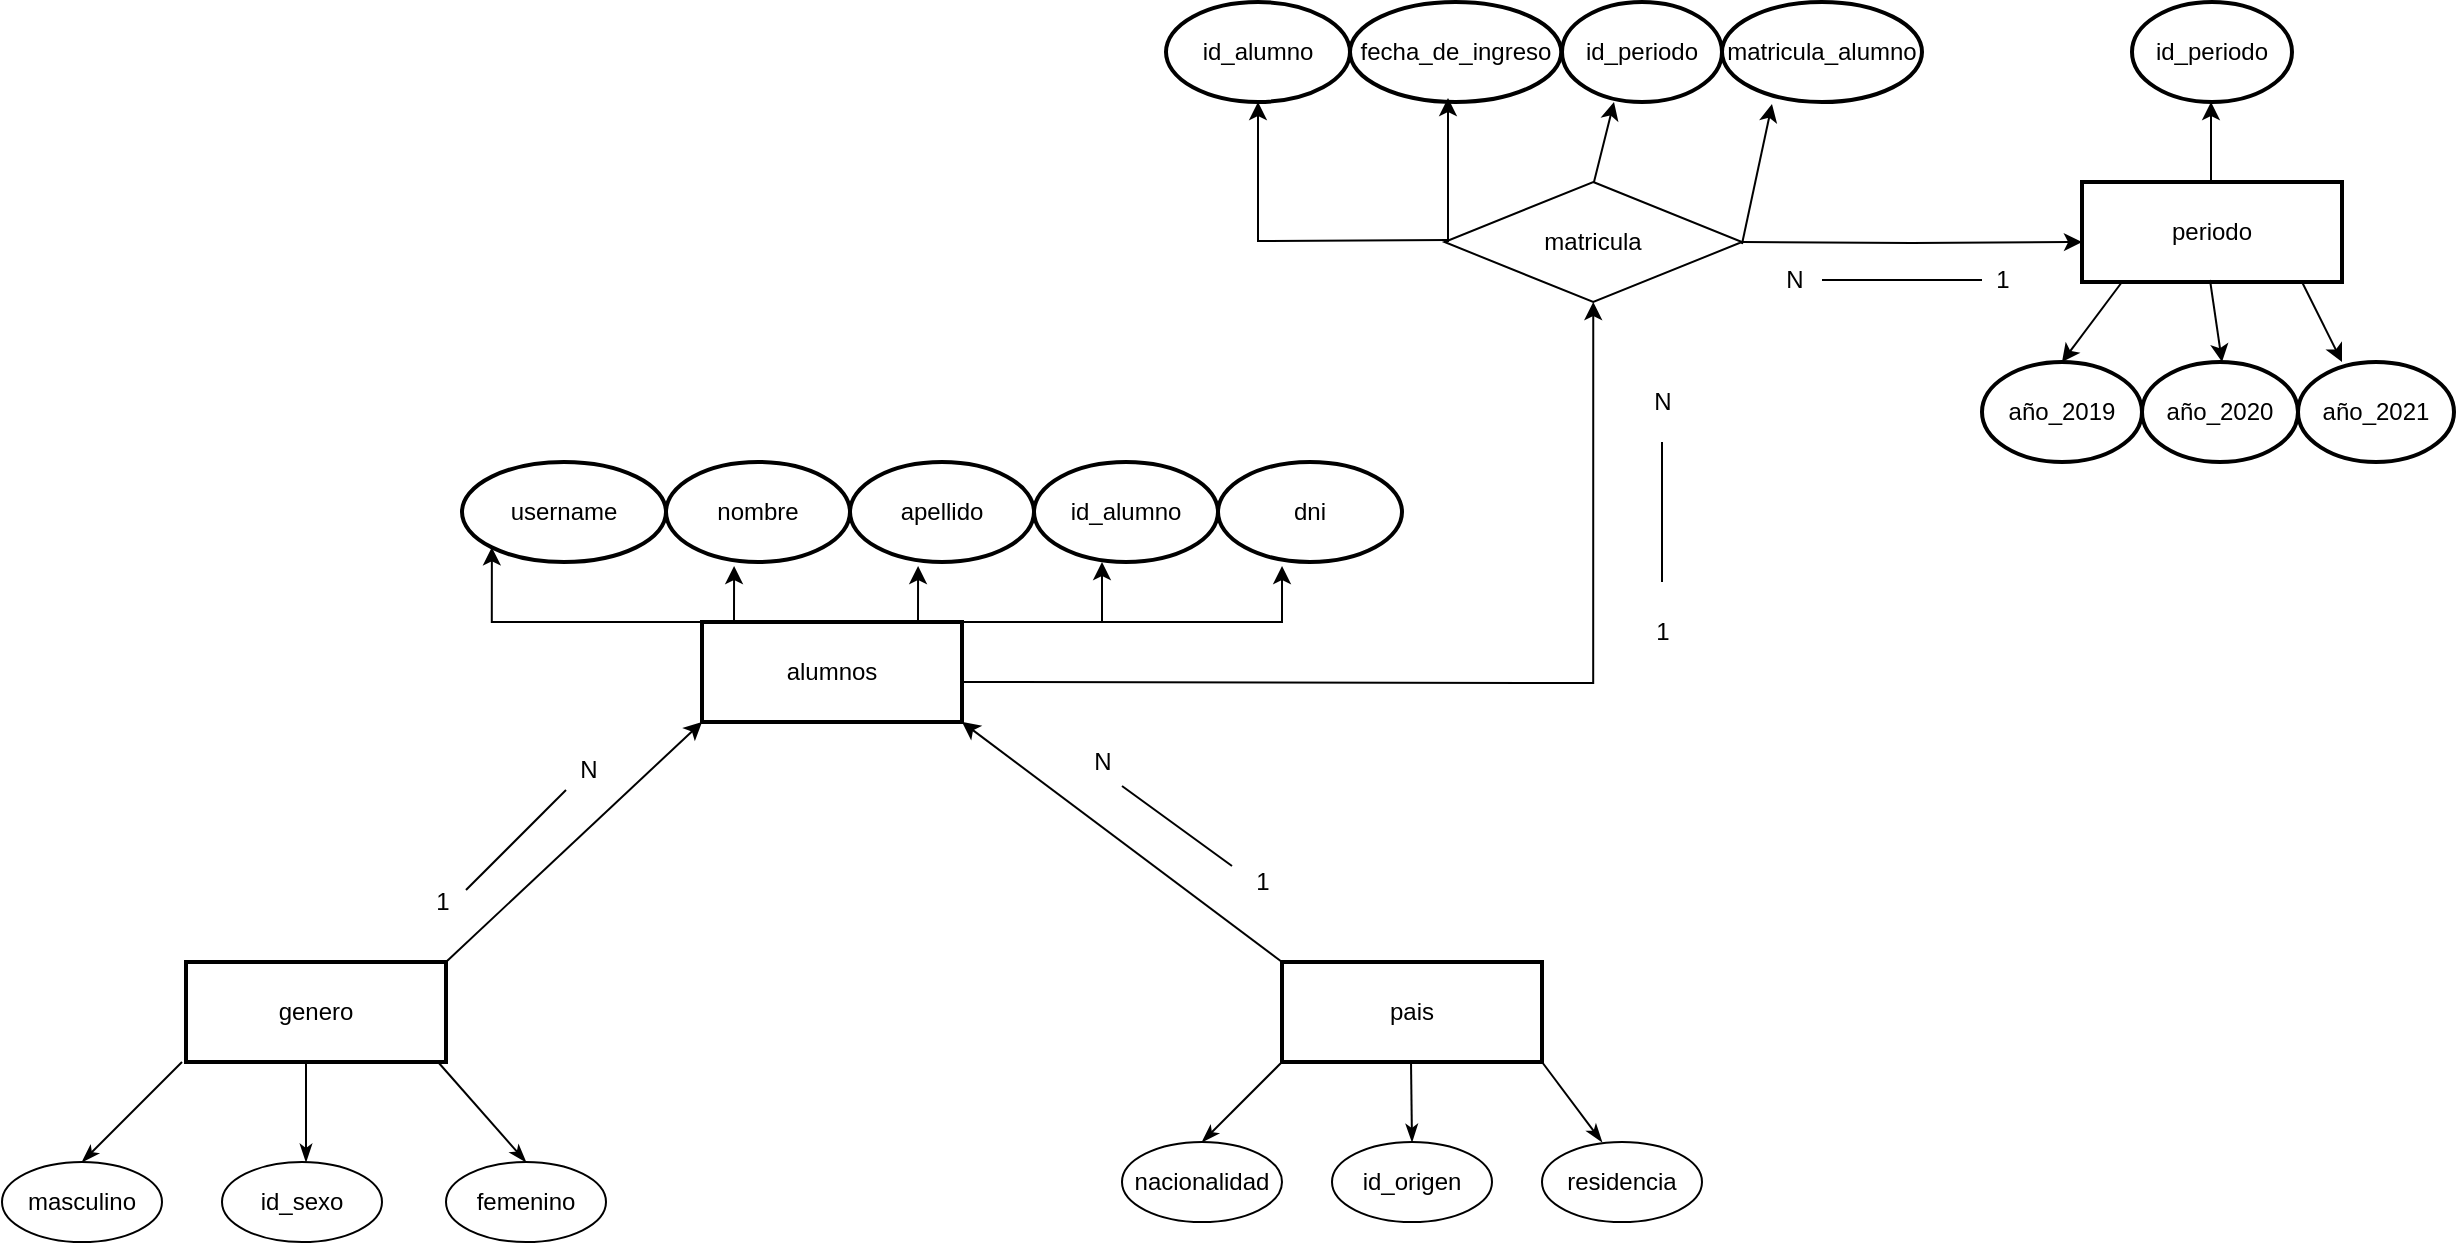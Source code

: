 <mxfile version="20.5.1" type="github">
  <diagram id="R2lEEEUBdFMjLlhIrx00" name="Page-1">
    <mxGraphModel dx="2282" dy="3282" grid="1" gridSize="10" guides="1" tooltips="1" connect="1" arrows="1" fold="1" page="1" pageScale="1" pageWidth="1100" pageHeight="850" background="#ffffff" math="0" shadow="0" extFonts="Permanent Marker^https://fonts.googleapis.com/css?family=Permanent+Marker">
      <root>
        <mxCell id="0" />
        <mxCell id="1" parent="0" />
        <mxCell id="P7RZuyyVcovGChBNpJfx-28" style="edgeStyle=orthogonalEdgeStyle;rounded=0;orthogonalLoop=1;jettySize=auto;html=1;entryX=1;entryY=0.5;entryDx=0;entryDy=0;startArrow=classic;startFill=1;exitX=-0.031;exitY=0.64;exitDx=0;exitDy=0;exitPerimeter=0;endArrow=none;endFill=0;" parent="1" target="rtn4qF55fu9jI-2fw3Xw-27" edge="1">
          <mxGeometry relative="1" as="geometry">
            <mxPoint x="810.0" y="-2220" as="sourcePoint" />
            <mxPoint x="616.03" y="-2260" as="targetPoint" />
            <Array as="points" />
          </mxGeometry>
        </mxCell>
        <mxCell id="P7RZuyyVcovGChBNpJfx-30" style="edgeStyle=orthogonalEdgeStyle;rounded=0;orthogonalLoop=1;jettySize=auto;html=1;exitX=0.5;exitY=0;exitDx=0;exitDy=0;entryX=0.5;entryY=1;entryDx=0;entryDy=0;" parent="1" target="P7RZuyyVcovGChBNpJfx-31" edge="1">
          <mxGeometry relative="1" as="geometry">
            <mxPoint x="493" y="-2221" as="sourcePoint" />
            <mxPoint x="493" y="-2261" as="targetPoint" />
          </mxGeometry>
        </mxCell>
        <mxCell id="P7RZuyyVcovGChBNpJfx-31" value="id_alumno" style="ellipse;whiteSpace=wrap;html=1;strokeWidth=2;" parent="1" vertex="1">
          <mxGeometry x="352" y="-2340" width="92" height="50" as="geometry" />
        </mxCell>
        <mxCell id="P7RZuyyVcovGChBNpJfx-40" style="edgeStyle=orthogonalEdgeStyle;rounded=0;orthogonalLoop=1;jettySize=auto;html=1;exitX=0;exitY=0;exitDx=0;exitDy=0;entryX=0;entryY=1;entryDx=0;entryDy=0;" parent="1" source="P7RZuyyVcovGChBNpJfx-33" target="P7RZuyyVcovGChBNpJfx-34" edge="1">
          <mxGeometry relative="1" as="geometry">
            <mxPoint x="10" y="-2050" as="targetPoint" />
            <Array as="points">
              <mxPoint x="15" y="-2030" />
            </Array>
          </mxGeometry>
        </mxCell>
        <mxCell id="P7RZuyyVcovGChBNpJfx-43" style="edgeStyle=orthogonalEdgeStyle;rounded=0;orthogonalLoop=1;jettySize=auto;html=1;exitX=0.25;exitY=0;exitDx=0;exitDy=0;entryX=0.37;entryY=1.04;entryDx=0;entryDy=0;entryPerimeter=0;" parent="1" source="P7RZuyyVcovGChBNpJfx-33" target="P7RZuyyVcovGChBNpJfx-39" edge="1">
          <mxGeometry relative="1" as="geometry" />
        </mxCell>
        <mxCell id="P7RZuyyVcovGChBNpJfx-49" style="edgeStyle=orthogonalEdgeStyle;rounded=0;orthogonalLoop=1;jettySize=auto;html=1;exitX=1;exitY=0;exitDx=0;exitDy=0;" parent="1" source="P7RZuyyVcovGChBNpJfx-33" edge="1">
          <mxGeometry relative="1" as="geometry">
            <mxPoint x="320" y="-2060" as="targetPoint" />
            <Array as="points">
              <mxPoint x="320" y="-2030" />
            </Array>
          </mxGeometry>
        </mxCell>
        <mxCell id="P7RZuyyVcovGChBNpJfx-56" style="edgeStyle=orthogonalEdgeStyle;rounded=0;orthogonalLoop=1;jettySize=auto;html=1;exitX=1;exitY=0;exitDx=0;exitDy=0;entryX=0.348;entryY=1.04;entryDx=0;entryDy=0;entryPerimeter=0;" parent="1" source="P7RZuyyVcovGChBNpJfx-33" target="P7RZuyyVcovGChBNpJfx-57" edge="1">
          <mxGeometry relative="1" as="geometry">
            <mxPoint x="410" y="-2045" as="targetPoint" />
            <Array as="points">
              <mxPoint x="410" y="-2030" />
            </Array>
          </mxGeometry>
        </mxCell>
        <mxCell id="a0SRRGbEDtVltzsN9R0g-11" style="edgeStyle=orthogonalEdgeStyle;rounded=0;orthogonalLoop=1;jettySize=auto;html=1;exitX=1;exitY=0.5;exitDx=0;exitDy=0;entryX=0.5;entryY=1;entryDx=0;entryDy=0;" parent="1" target="rtn4qF55fu9jI-2fw3Xw-27" edge="1">
          <mxGeometry relative="1" as="geometry">
            <mxPoint x="250" y="-2000" as="sourcePoint" />
            <mxPoint x="565.625" y="-2185" as="targetPoint" />
          </mxGeometry>
        </mxCell>
        <mxCell id="P7RZuyyVcovGChBNpJfx-33" value="alumnos" style="rounded=0;whiteSpace=wrap;html=1;strokeWidth=2;" parent="1" vertex="1">
          <mxGeometry x="120" y="-2030" width="130" height="50" as="geometry" />
        </mxCell>
        <mxCell id="P7RZuyyVcovGChBNpJfx-34" value="username" style="ellipse;whiteSpace=wrap;html=1;strokeWidth=2;" parent="1" vertex="1">
          <mxGeometry y="-2110" width="102" height="50" as="geometry" />
        </mxCell>
        <mxCell id="P7RZuyyVcovGChBNpJfx-39" value="nombre" style="ellipse;whiteSpace=wrap;html=1;strokeWidth=2;" parent="1" vertex="1">
          <mxGeometry x="102" y="-2110" width="92" height="50" as="geometry" />
        </mxCell>
        <mxCell id="P7RZuyyVcovGChBNpJfx-46" style="edgeStyle=orthogonalEdgeStyle;rounded=0;orthogonalLoop=1;jettySize=auto;html=1;exitX=0.25;exitY=0;exitDx=0;exitDy=0;entryX=0.37;entryY=1.04;entryDx=0;entryDy=0;entryPerimeter=0;" parent="1" target="P7RZuyyVcovGChBNpJfx-47" edge="1">
          <mxGeometry relative="1" as="geometry">
            <mxPoint x="244.5" y="-2030" as="sourcePoint" />
          </mxGeometry>
        </mxCell>
        <mxCell id="P7RZuyyVcovGChBNpJfx-47" value="apellido" style="ellipse;whiteSpace=wrap;html=1;strokeWidth=2;" parent="1" vertex="1">
          <mxGeometry x="194" y="-2110" width="92" height="50" as="geometry" />
        </mxCell>
        <mxCell id="P7RZuyyVcovGChBNpJfx-51" value="id_alumno" style="ellipse;whiteSpace=wrap;html=1;strokeWidth=2;" parent="1" vertex="1">
          <mxGeometry x="286" y="-2110" width="92" height="50" as="geometry" />
        </mxCell>
        <mxCell id="P7RZuyyVcovGChBNpJfx-57" value="dni" style="ellipse;whiteSpace=wrap;html=1;strokeWidth=2;" parent="1" vertex="1">
          <mxGeometry x="378" y="-2110" width="92" height="50" as="geometry" />
        </mxCell>
        <mxCell id="P7RZuyyVcovGChBNpJfx-62" value="matricula_alumno" style="ellipse;whiteSpace=wrap;html=1;strokeWidth=2;" parent="1" vertex="1">
          <mxGeometry x="630" y="-2340" width="100" height="50" as="geometry" />
        </mxCell>
        <mxCell id="rtn4qF55fu9jI-2fw3Xw-1" value="pais" style="rounded=0;whiteSpace=wrap;html=1;strokeWidth=2;" parent="1" vertex="1">
          <mxGeometry x="410" y="-1860" width="130" height="50" as="geometry" />
        </mxCell>
        <mxCell id="rtn4qF55fu9jI-2fw3Xw-3" value="genero" style="rounded=0;whiteSpace=wrap;html=1;strokeWidth=2;" parent="1" vertex="1">
          <mxGeometry x="-138" y="-1860" width="130" height="50" as="geometry" />
        </mxCell>
        <mxCell id="rtn4qF55fu9jI-2fw3Xw-7" value="" style="endArrow=none;html=1;rounded=0;startArrow=classicThin;startFill=1;" parent="1" edge="1">
          <mxGeometry width="50" height="50" relative="1" as="geometry">
            <mxPoint x="-190" y="-1760" as="sourcePoint" />
            <mxPoint x="-140" y="-1810" as="targetPoint" />
          </mxGeometry>
        </mxCell>
        <mxCell id="rtn4qF55fu9jI-2fw3Xw-8" value="masculino" style="ellipse;whiteSpace=wrap;html=1;" parent="1" vertex="1">
          <mxGeometry x="-230" y="-1760" width="80" height="40" as="geometry" />
        </mxCell>
        <mxCell id="rtn4qF55fu9jI-2fw3Xw-9" value="femenino" style="ellipse;whiteSpace=wrap;html=1;" parent="1" vertex="1">
          <mxGeometry x="-8" y="-1760" width="80" height="40" as="geometry" />
        </mxCell>
        <mxCell id="rtn4qF55fu9jI-2fw3Xw-10" value="" style="endArrow=none;html=1;rounded=0;startArrow=classicThin;startFill=1;exitX=0.5;exitY=0;exitDx=0;exitDy=0;" parent="1" source="rtn4qF55fu9jI-2fw3Xw-9" edge="1">
          <mxGeometry width="50" height="50" relative="1" as="geometry">
            <mxPoint x="42" y="-1764" as="sourcePoint" />
            <mxPoint x="-12" y="-1810" as="targetPoint" />
          </mxGeometry>
        </mxCell>
        <mxCell id="rtn4qF55fu9jI-2fw3Xw-14" value="" style="endArrow=none;html=1;rounded=0;startArrow=classicThin;startFill=1;" parent="1" edge="1">
          <mxGeometry width="50" height="50" relative="1" as="geometry">
            <mxPoint x="-78" y="-1760" as="sourcePoint" />
            <mxPoint x="-78" y="-1810" as="targetPoint" />
          </mxGeometry>
        </mxCell>
        <mxCell id="rtn4qF55fu9jI-2fw3Xw-15" value="id_sexo" style="ellipse;whiteSpace=wrap;html=1;" parent="1" vertex="1">
          <mxGeometry x="-120" y="-1760" width="80" height="40" as="geometry" />
        </mxCell>
        <mxCell id="rtn4qF55fu9jI-2fw3Xw-16" value="" style="endArrow=none;html=1;rounded=0;startArrow=classicThin;startFill=1;" parent="1" edge="1">
          <mxGeometry width="50" height="50" relative="1" as="geometry">
            <mxPoint x="475" y="-1770" as="sourcePoint" />
            <mxPoint x="474.5" y="-1810" as="targetPoint" />
          </mxGeometry>
        </mxCell>
        <mxCell id="rtn4qF55fu9jI-2fw3Xw-18" value="id_origen" style="ellipse;whiteSpace=wrap;html=1;" parent="1" vertex="1">
          <mxGeometry x="435" y="-1770" width="80" height="40" as="geometry" />
        </mxCell>
        <mxCell id="rtn4qF55fu9jI-2fw3Xw-19" value="" style="endArrow=none;html=1;rounded=0;startArrow=classicThin;startFill=1;" parent="1" edge="1">
          <mxGeometry width="50" height="50" relative="1" as="geometry">
            <mxPoint x="370" y="-1770" as="sourcePoint" />
            <mxPoint x="410" y="-1810" as="targetPoint" />
          </mxGeometry>
        </mxCell>
        <mxCell id="rtn4qF55fu9jI-2fw3Xw-20" value="nacionalidad" style="ellipse;whiteSpace=wrap;html=1;" parent="1" vertex="1">
          <mxGeometry x="330" y="-1770" width="80" height="40" as="geometry" />
        </mxCell>
        <mxCell id="rtn4qF55fu9jI-2fw3Xw-21" value="" style="endArrow=none;html=1;rounded=0;startArrow=classicThin;startFill=1;" parent="1" edge="1">
          <mxGeometry width="50" height="50" relative="1" as="geometry">
            <mxPoint x="570" y="-1770" as="sourcePoint" />
            <mxPoint x="540" y="-1810" as="targetPoint" />
          </mxGeometry>
        </mxCell>
        <mxCell id="rtn4qF55fu9jI-2fw3Xw-22" value="residencia" style="ellipse;whiteSpace=wrap;html=1;" parent="1" vertex="1">
          <mxGeometry x="540" y="-1770" width="80" height="40" as="geometry" />
        </mxCell>
        <mxCell id="rtn4qF55fu9jI-2fw3Xw-26" value="fecha_de_ingreso" style="ellipse;whiteSpace=wrap;html=1;strokeWidth=2;" parent="1" vertex="1">
          <mxGeometry x="444" y="-2340" width="105.63" height="50" as="geometry" />
        </mxCell>
        <mxCell id="rtn4qF55fu9jI-2fw3Xw-27" value="matricula" style="rhombus;whiteSpace=wrap;html=1;" parent="1" vertex="1">
          <mxGeometry x="491.25" y="-2250" width="148.75" height="60" as="geometry" />
        </mxCell>
        <mxCell id="a0SRRGbEDtVltzsN9R0g-1" value="" style="endArrow=classic;html=1;rounded=0;entryX=0;entryY=1;entryDx=0;entryDy=0;exitX=1;exitY=0;exitDx=0;exitDy=0;" parent="1" source="rtn4qF55fu9jI-2fw3Xw-3" target="P7RZuyyVcovGChBNpJfx-33" edge="1">
          <mxGeometry width="50" height="50" relative="1" as="geometry">
            <mxPoint x="20" y="-1860" as="sourcePoint" />
            <mxPoint x="70" y="-1910" as="targetPoint" />
          </mxGeometry>
        </mxCell>
        <mxCell id="a0SRRGbEDtVltzsN9R0g-2" value="" style="endArrow=classic;html=1;rounded=0;entryX=1;entryY=1;entryDx=0;entryDy=0;" parent="1" target="P7RZuyyVcovGChBNpJfx-33" edge="1">
          <mxGeometry width="50" height="50" relative="1" as="geometry">
            <mxPoint x="410" y="-1860" as="sourcePoint" />
            <mxPoint x="510" y="-1980" as="targetPoint" />
          </mxGeometry>
        </mxCell>
        <mxCell id="a0SRRGbEDtVltzsN9R0g-4" value="" style="endArrow=none;html=1;rounded=0;" parent="1" edge="1">
          <mxGeometry width="50" height="50" relative="1" as="geometry">
            <mxPoint x="2" y="-1896" as="sourcePoint" />
            <mxPoint x="52" y="-1946" as="targetPoint" />
          </mxGeometry>
        </mxCell>
        <mxCell id="a0SRRGbEDtVltzsN9R0g-6" value="" style="endArrow=none;html=1;rounded=0;" parent="1" edge="1">
          <mxGeometry width="50" height="50" relative="1" as="geometry">
            <mxPoint x="330" y="-1948" as="sourcePoint" />
            <mxPoint x="385" y="-1908" as="targetPoint" />
          </mxGeometry>
        </mxCell>
        <mxCell id="a0SRRGbEDtVltzsN9R0g-7" value="1" style="text;html=1;align=center;verticalAlign=middle;resizable=0;points=[];autosize=1;strokeColor=none;fillColor=none;" parent="1" vertex="1">
          <mxGeometry x="-25" y="-1905" width="30" height="30" as="geometry" />
        </mxCell>
        <mxCell id="a0SRRGbEDtVltzsN9R0g-8" value="N" style="text;html=1;align=center;verticalAlign=middle;resizable=0;points=[];autosize=1;strokeColor=none;fillColor=none;" parent="1" vertex="1">
          <mxGeometry x="48" y="-1971" width="30" height="30" as="geometry" />
        </mxCell>
        <mxCell id="a0SRRGbEDtVltzsN9R0g-9" value="1" style="text;html=1;align=center;verticalAlign=middle;resizable=0;points=[];autosize=1;strokeColor=none;fillColor=none;" parent="1" vertex="1">
          <mxGeometry x="385" y="-1915" width="30" height="30" as="geometry" />
        </mxCell>
        <mxCell id="a0SRRGbEDtVltzsN9R0g-10" value="N" style="text;html=1;align=center;verticalAlign=middle;resizable=0;points=[];autosize=1;strokeColor=none;fillColor=none;" parent="1" vertex="1">
          <mxGeometry x="305" y="-1975" width="30" height="30" as="geometry" />
        </mxCell>
        <mxCell id="a0SRRGbEDtVltzsN9R0g-12" value="" style="endArrow=none;html=1;rounded=0;" parent="1" edge="1">
          <mxGeometry width="50" height="50" relative="1" as="geometry">
            <mxPoint x="600" y="-2050" as="sourcePoint" />
            <mxPoint x="600" y="-2120" as="targetPoint" />
          </mxGeometry>
        </mxCell>
        <mxCell id="a0SRRGbEDtVltzsN9R0g-13" value="N" style="text;html=1;align=center;verticalAlign=middle;resizable=0;points=[];autosize=1;strokeColor=none;fillColor=none;" parent="1" vertex="1">
          <mxGeometry x="585" y="-2155" width="30" height="30" as="geometry" />
        </mxCell>
        <mxCell id="a0SRRGbEDtVltzsN9R0g-14" value="1" style="text;html=1;align=center;verticalAlign=middle;resizable=0;points=[];autosize=1;strokeColor=none;fillColor=none;" parent="1" vertex="1">
          <mxGeometry x="585" y="-2040" width="30" height="30" as="geometry" />
        </mxCell>
        <mxCell id="qSFf1d8sSwgzxAx7nHoN-1" value="periodo" style="rounded=0;whiteSpace=wrap;html=1;strokeWidth=2;" parent="1" vertex="1">
          <mxGeometry x="810" y="-2250" width="130" height="50" as="geometry" />
        </mxCell>
        <mxCell id="qSFf1d8sSwgzxAx7nHoN-7" value="" style="endArrow=classic;html=1;rounded=0;entryX=0.5;entryY=0;entryDx=0;entryDy=0;" parent="1" target="qSFf1d8sSwgzxAx7nHoN-9" edge="1">
          <mxGeometry width="50" height="50" relative="1" as="geometry">
            <mxPoint x="830" y="-2200" as="sourcePoint" />
            <mxPoint x="820" y="-2160" as="targetPoint" />
          </mxGeometry>
        </mxCell>
        <mxCell id="qSFf1d8sSwgzxAx7nHoN-9" value="año_2019" style="ellipse;whiteSpace=wrap;html=1;strokeWidth=2;" parent="1" vertex="1">
          <mxGeometry x="760" y="-2160" width="80" height="50" as="geometry" />
        </mxCell>
        <mxCell id="qSFf1d8sSwgzxAx7nHoN-10" value="" style="endArrow=classic;html=1;rounded=0;" parent="1" edge="1">
          <mxGeometry width="50" height="50" relative="1" as="geometry">
            <mxPoint x="874" y="-2201" as="sourcePoint" />
            <mxPoint x="880" y="-2160" as="targetPoint" />
          </mxGeometry>
        </mxCell>
        <mxCell id="qSFf1d8sSwgzxAx7nHoN-11" value="año_2020" style="ellipse;whiteSpace=wrap;html=1;strokeWidth=2;" parent="1" vertex="1">
          <mxGeometry x="840" y="-2160" width="78" height="50" as="geometry" />
        </mxCell>
        <mxCell id="qSFf1d8sSwgzxAx7nHoN-12" value="" style="endArrow=classic;html=1;rounded=0;" parent="1" edge="1">
          <mxGeometry width="50" height="50" relative="1" as="geometry">
            <mxPoint x="920" y="-2200" as="sourcePoint" />
            <mxPoint x="940" y="-2160" as="targetPoint" />
          </mxGeometry>
        </mxCell>
        <mxCell id="qSFf1d8sSwgzxAx7nHoN-13" value="año_2021" style="ellipse;whiteSpace=wrap;html=1;strokeWidth=2;" parent="1" vertex="1">
          <mxGeometry x="918" y="-2160" width="78" height="50" as="geometry" />
        </mxCell>
        <mxCell id="qSFf1d8sSwgzxAx7nHoN-17" value="" style="endArrow=classic;html=1;rounded=0;endFill=1;" parent="1" edge="1">
          <mxGeometry width="50" height="50" relative="1" as="geometry">
            <mxPoint x="874.5" y="-2250" as="sourcePoint" />
            <mxPoint x="874.5" y="-2290" as="targetPoint" />
          </mxGeometry>
        </mxCell>
        <mxCell id="qSFf1d8sSwgzxAx7nHoN-18" value="id_periodo" style="ellipse;whiteSpace=wrap;html=1;strokeWidth=2;" parent="1" vertex="1">
          <mxGeometry x="835" y="-2340" width="80" height="50" as="geometry" />
        </mxCell>
        <mxCell id="qSFf1d8sSwgzxAx7nHoN-20" value="" style="endArrow=none;html=1;rounded=0;" parent="1" edge="1">
          <mxGeometry width="50" height="50" relative="1" as="geometry">
            <mxPoint x="680" y="-2201" as="sourcePoint" />
            <mxPoint x="760" y="-2201" as="targetPoint" />
          </mxGeometry>
        </mxCell>
        <mxCell id="qSFf1d8sSwgzxAx7nHoN-21" value="1" style="text;html=1;align=center;verticalAlign=middle;resizable=0;points=[];autosize=1;strokeColor=none;fillColor=none;" parent="1" vertex="1">
          <mxGeometry x="755" y="-2216" width="30" height="30" as="geometry" />
        </mxCell>
        <mxCell id="qSFf1d8sSwgzxAx7nHoN-22" value="N" style="text;html=1;align=center;verticalAlign=middle;resizable=0;points=[];autosize=1;strokeColor=none;fillColor=none;" parent="1" vertex="1">
          <mxGeometry x="650.63" y="-2216" width="30" height="30" as="geometry" />
        </mxCell>
        <mxCell id="qSFf1d8sSwgzxAx7nHoN-25" value="id_periodo" style="ellipse;whiteSpace=wrap;html=1;strokeWidth=2;" parent="1" vertex="1">
          <mxGeometry x="550" y="-2340" width="80" height="50" as="geometry" />
        </mxCell>
        <mxCell id="qSFf1d8sSwgzxAx7nHoN-33" value="" style="endArrow=classic;html=1;rounded=0;endFill=1;exitX=0.052;exitY=0.583;exitDx=0;exitDy=0;exitPerimeter=0;" parent="1" edge="1">
          <mxGeometry width="50" height="50" relative="1" as="geometry">
            <mxPoint x="492.985" y="-2220.02" as="sourcePoint" />
            <mxPoint x="493" y="-2292" as="targetPoint" />
          </mxGeometry>
        </mxCell>
        <mxCell id="qSFf1d8sSwgzxAx7nHoN-34" value="" style="endArrow=classic;html=1;rounded=0;endFill=1;entryX=0.325;entryY=1;entryDx=0;entryDy=0;entryPerimeter=0;" parent="1" target="qSFf1d8sSwgzxAx7nHoN-25" edge="1">
          <mxGeometry width="50" height="50" relative="1" as="geometry">
            <mxPoint x="566" y="-2250" as="sourcePoint" />
            <mxPoint x="566.04" y="-2290" as="targetPoint" />
          </mxGeometry>
        </mxCell>
        <mxCell id="qSFf1d8sSwgzxAx7nHoN-36" value="" style="endArrow=classic;html=1;rounded=0;endFill=1;exitX=0.052;exitY=0.583;exitDx=0;exitDy=0;exitPerimeter=0;entryX=0.25;entryY=1.02;entryDx=0;entryDy=0;entryPerimeter=0;" parent="1" target="P7RZuyyVcovGChBNpJfx-62" edge="1">
          <mxGeometry width="50" height="50" relative="1" as="geometry">
            <mxPoint x="639.995" y="-2219.02" as="sourcePoint" />
            <mxPoint x="640.01" y="-2291" as="targetPoint" />
          </mxGeometry>
        </mxCell>
      </root>
    </mxGraphModel>
  </diagram>
</mxfile>
